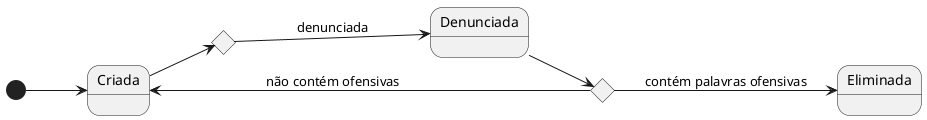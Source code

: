 @startuml
left to right direction

[*] --> Criada

state Criada {
}

state Denunciada {

}

state c <<choice>>
state h <<choice>>
 

state Eliminada {

}


Criada --> c
c --> Denunciada: denunciada
Denunciada --> h
h   --> Eliminada: contém palavras ofensivas
h  --> Criada: não contém ofensivas


@enduml